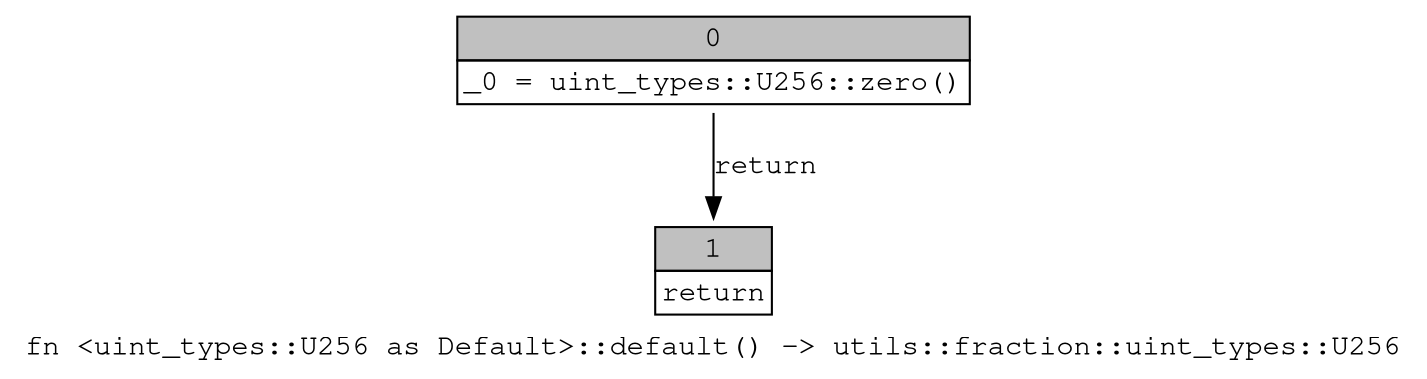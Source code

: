 digraph Mir_0_11443 {
    graph [fontname="Courier, monospace"];
    node [fontname="Courier, monospace"];
    edge [fontname="Courier, monospace"];
    label=<fn &lt;uint_types::U256 as Default&gt;::default() -&gt; utils::fraction::uint_types::U256<br align="left"/>>;
    bb0__0_11443 [shape="none", label=<<table border="0" cellborder="1" cellspacing="0"><tr><td bgcolor="gray" align="center" colspan="1">0</td></tr><tr><td align="left">_0 = uint_types::U256::zero()</td></tr></table>>];
    bb1__0_11443 [shape="none", label=<<table border="0" cellborder="1" cellspacing="0"><tr><td bgcolor="gray" align="center" colspan="1">1</td></tr><tr><td align="left">return</td></tr></table>>];
    bb0__0_11443 -> bb1__0_11443 [label="return"];
}
